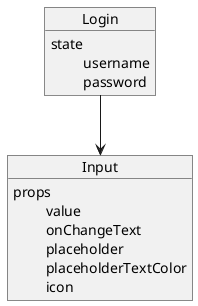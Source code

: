 @startuml "login page"
object Login{
    state
    \t username
    \t password
}
object Input{
    props
    \t value
    \t onChangeText
    \t placeholder
    \t placeholderTextColor
    \t icon
}
Login -->Input
@enduml
